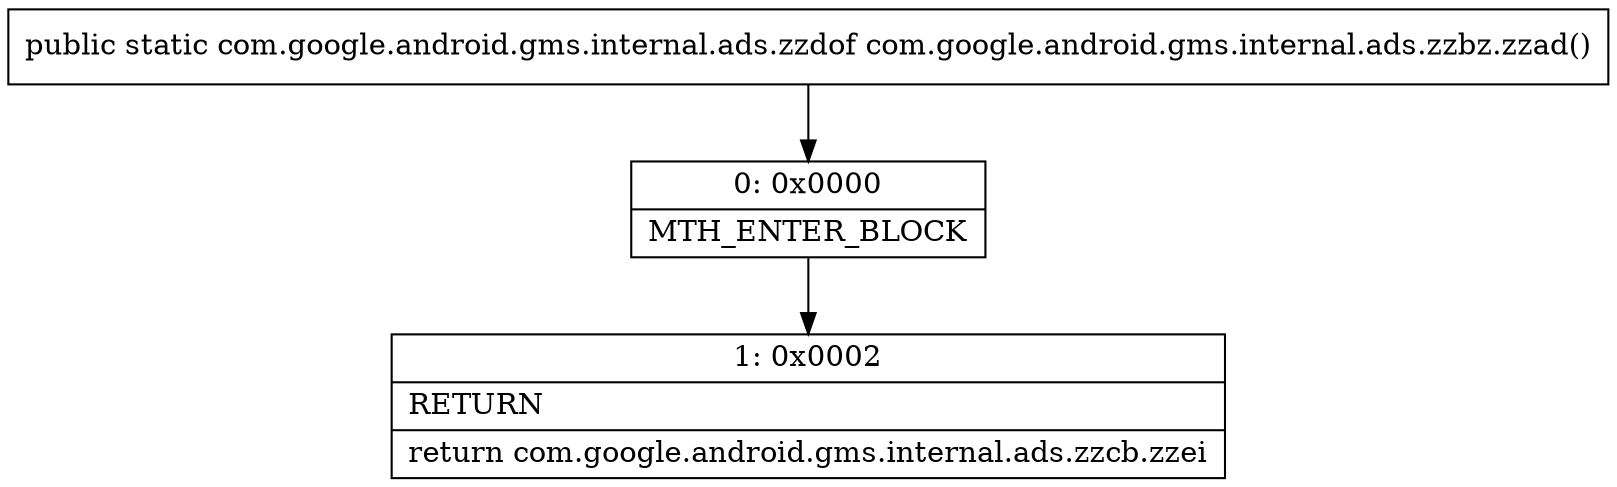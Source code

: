 digraph "CFG forcom.google.android.gms.internal.ads.zzbz.zzad()Lcom\/google\/android\/gms\/internal\/ads\/zzdof;" {
Node_0 [shape=record,label="{0\:\ 0x0000|MTH_ENTER_BLOCK\l}"];
Node_1 [shape=record,label="{1\:\ 0x0002|RETURN\l|return com.google.android.gms.internal.ads.zzcb.zzei\l}"];
MethodNode[shape=record,label="{public static com.google.android.gms.internal.ads.zzdof com.google.android.gms.internal.ads.zzbz.zzad() }"];
MethodNode -> Node_0;
Node_0 -> Node_1;
}

